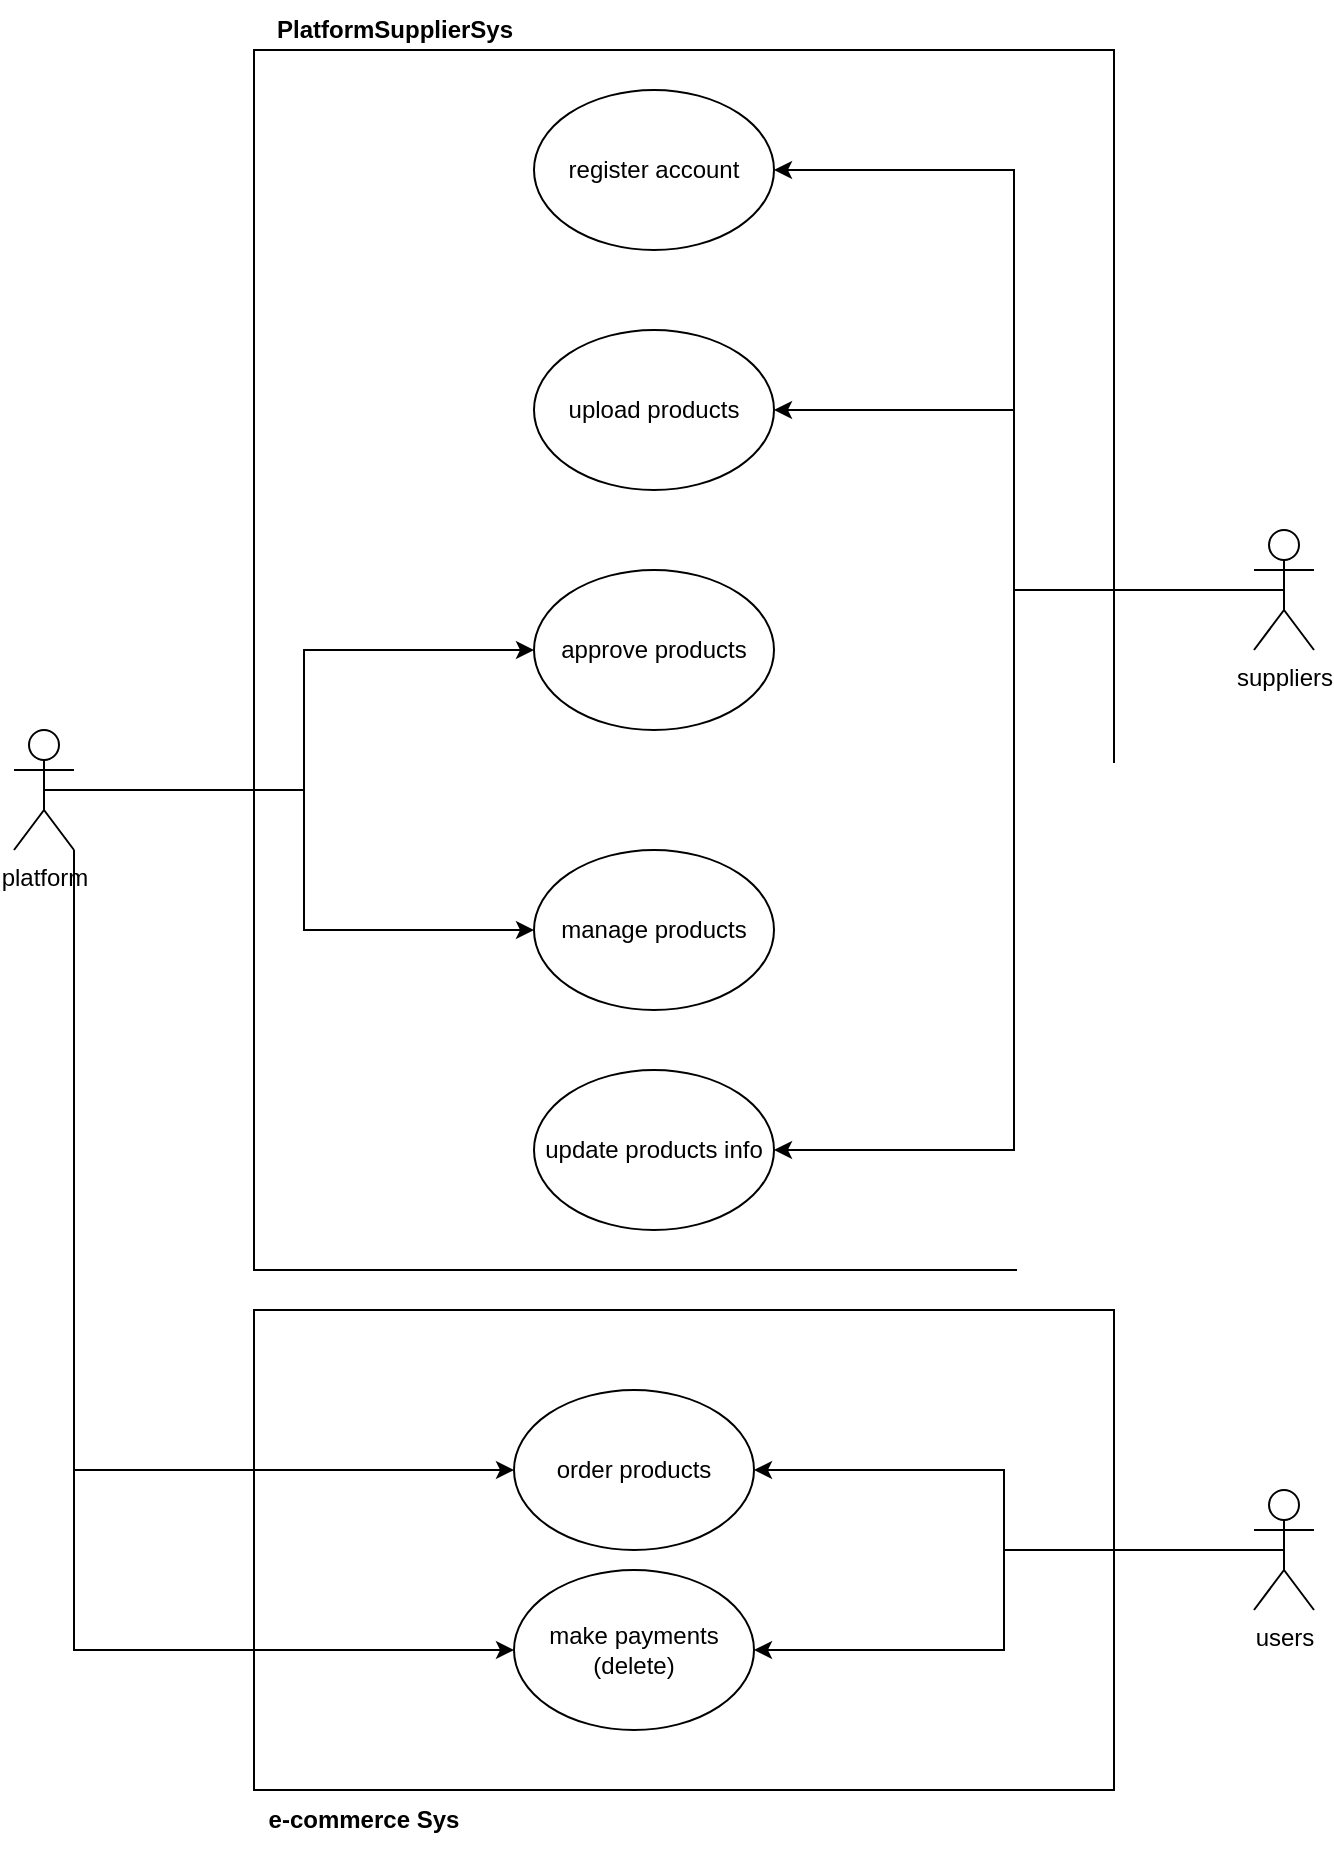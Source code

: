 <mxfile version="20.4.0" type="github" pages="7">
  <diagram id="nJC5CbtD6ITVbMb1Q73q" name="Use Case">
    <mxGraphModel dx="2302" dy="2085" grid="1" gridSize="10" guides="1" tooltips="1" connect="1" arrows="1" fold="1" page="1" pageScale="1" pageWidth="850" pageHeight="1100" math="0" shadow="0">
      <root>
        <mxCell id="0" />
        <mxCell id="1" parent="0" />
        <mxCell id="D7RnyqrD7TSsdvKjuRl5-16" value="" style="rounded=0;whiteSpace=wrap;html=1;" vertex="1" parent="1">
          <mxGeometry x="210" y="550" width="430" height="240" as="geometry" />
        </mxCell>
        <mxCell id="D7RnyqrD7TSsdvKjuRl5-15" value="" style="rounded=0;whiteSpace=wrap;html=1;" vertex="1" parent="1">
          <mxGeometry x="210" y="-80" width="430" height="610" as="geometry" />
        </mxCell>
        <mxCell id="otnVlE3y3-r2m2NQ43wk-14" style="edgeStyle=orthogonalEdgeStyle;rounded=0;orthogonalLoop=1;jettySize=auto;html=1;exitX=0.5;exitY=0.5;exitDx=0;exitDy=0;exitPerimeter=0;entryX=0;entryY=0.5;entryDx=0;entryDy=0;" parent="1" source="otnVlE3y3-r2m2NQ43wk-1" target="otnVlE3y3-r2m2NQ43wk-7" edge="1">
          <mxGeometry relative="1" as="geometry" />
        </mxCell>
        <mxCell id="D7RnyqrD7TSsdvKjuRl5-11" style="edgeStyle=orthogonalEdgeStyle;rounded=0;orthogonalLoop=1;jettySize=auto;html=1;exitX=1;exitY=1;exitDx=0;exitDy=0;exitPerimeter=0;entryX=0;entryY=0.5;entryDx=0;entryDy=0;" edge="1" parent="1" source="otnVlE3y3-r2m2NQ43wk-1" target="D7RnyqrD7TSsdvKjuRl5-4">
          <mxGeometry relative="1" as="geometry" />
        </mxCell>
        <mxCell id="D7RnyqrD7TSsdvKjuRl5-12" style="edgeStyle=orthogonalEdgeStyle;rounded=0;orthogonalLoop=1;jettySize=auto;html=1;exitX=1;exitY=1;exitDx=0;exitDy=0;exitPerimeter=0;entryX=0;entryY=0.5;entryDx=0;entryDy=0;" edge="1" parent="1" source="otnVlE3y3-r2m2NQ43wk-1" target="D7RnyqrD7TSsdvKjuRl5-6">
          <mxGeometry relative="1" as="geometry" />
        </mxCell>
        <mxCell id="9e-IZ0CjGGf-D902P03D-2" style="edgeStyle=orthogonalEdgeStyle;rounded=0;orthogonalLoop=1;jettySize=auto;html=1;exitX=0.5;exitY=0.5;exitDx=0;exitDy=0;exitPerimeter=0;entryX=0;entryY=0.5;entryDx=0;entryDy=0;" edge="1" parent="1" source="otnVlE3y3-r2m2NQ43wk-1" target="9e-IZ0CjGGf-D902P03D-1">
          <mxGeometry relative="1" as="geometry" />
        </mxCell>
        <mxCell id="otnVlE3y3-r2m2NQ43wk-1" value="platform" style="shape=umlActor;verticalLabelPosition=bottom;verticalAlign=top;html=1;" parent="1" vertex="1">
          <mxGeometry x="90" y="260" width="30" height="60" as="geometry" />
        </mxCell>
        <mxCell id="otnVlE3y3-r2m2NQ43wk-11" style="edgeStyle=orthogonalEdgeStyle;rounded=0;orthogonalLoop=1;jettySize=auto;html=1;exitX=0.5;exitY=0.5;exitDx=0;exitDy=0;exitPerimeter=0;entryX=1;entryY=0.5;entryDx=0;entryDy=0;" parent="1" source="otnVlE3y3-r2m2NQ43wk-2" target="otnVlE3y3-r2m2NQ43wk-5" edge="1">
          <mxGeometry relative="1" as="geometry" />
        </mxCell>
        <mxCell id="otnVlE3y3-r2m2NQ43wk-12" style="edgeStyle=orthogonalEdgeStyle;rounded=0;orthogonalLoop=1;jettySize=auto;html=1;exitX=0.5;exitY=0.5;exitDx=0;exitDy=0;exitPerimeter=0;entryX=1;entryY=0.5;entryDx=0;entryDy=0;" parent="1" source="otnVlE3y3-r2m2NQ43wk-2" target="otnVlE3y3-r2m2NQ43wk-6" edge="1">
          <mxGeometry relative="1" as="geometry" />
        </mxCell>
        <mxCell id="otnVlE3y3-r2m2NQ43wk-13" style="edgeStyle=orthogonalEdgeStyle;rounded=0;orthogonalLoop=1;jettySize=auto;html=1;exitX=0.5;exitY=0.5;exitDx=0;exitDy=0;exitPerimeter=0;entryX=1;entryY=0.5;entryDx=0;entryDy=0;" parent="1" source="otnVlE3y3-r2m2NQ43wk-2" target="otnVlE3y3-r2m2NQ43wk-9" edge="1">
          <mxGeometry relative="1" as="geometry" />
        </mxCell>
        <mxCell id="otnVlE3y3-r2m2NQ43wk-2" value="suppliers" style="shape=umlActor;verticalLabelPosition=bottom;verticalAlign=top;html=1;" parent="1" vertex="1">
          <mxGeometry x="710" y="160" width="30" height="60" as="geometry" />
        </mxCell>
        <mxCell id="otnVlE3y3-r2m2NQ43wk-5" value="register account" style="ellipse;whiteSpace=wrap;html=1;" parent="1" vertex="1">
          <mxGeometry x="350" y="-60" width="120" height="80" as="geometry" />
        </mxCell>
        <mxCell id="otnVlE3y3-r2m2NQ43wk-6" value="upload products" style="ellipse;whiteSpace=wrap;html=1;" parent="1" vertex="1">
          <mxGeometry x="350" y="60" width="120" height="80" as="geometry" />
        </mxCell>
        <mxCell id="otnVlE3y3-r2m2NQ43wk-7" value="manage products" style="ellipse;whiteSpace=wrap;html=1;" parent="1" vertex="1">
          <mxGeometry x="350" y="320" width="120" height="80" as="geometry" />
        </mxCell>
        <mxCell id="otnVlE3y3-r2m2NQ43wk-9" value="update products info" style="ellipse;whiteSpace=wrap;html=1;" parent="1" vertex="1">
          <mxGeometry x="350" y="430" width="120" height="80" as="geometry" />
        </mxCell>
        <mxCell id="D7RnyqrD7TSsdvKjuRl5-8" style="edgeStyle=orthogonalEdgeStyle;rounded=0;orthogonalLoop=1;jettySize=auto;html=1;exitX=0.5;exitY=0.5;exitDx=0;exitDy=0;exitPerimeter=0;entryX=1;entryY=0.5;entryDx=0;entryDy=0;" edge="1" parent="1" source="D7RnyqrD7TSsdvKjuRl5-3" target="D7RnyqrD7TSsdvKjuRl5-4">
          <mxGeometry relative="1" as="geometry" />
        </mxCell>
        <mxCell id="D7RnyqrD7TSsdvKjuRl5-9" style="edgeStyle=orthogonalEdgeStyle;rounded=0;orthogonalLoop=1;jettySize=auto;html=1;exitX=0.5;exitY=0.5;exitDx=0;exitDy=0;exitPerimeter=0;entryX=1;entryY=0.5;entryDx=0;entryDy=0;" edge="1" parent="1" source="D7RnyqrD7TSsdvKjuRl5-3" target="D7RnyqrD7TSsdvKjuRl5-6">
          <mxGeometry relative="1" as="geometry" />
        </mxCell>
        <mxCell id="D7RnyqrD7TSsdvKjuRl5-3" value="users" style="shape=umlActor;verticalLabelPosition=bottom;verticalAlign=top;html=1;" vertex="1" parent="1">
          <mxGeometry x="710" y="640" width="30" height="60" as="geometry" />
        </mxCell>
        <mxCell id="D7RnyqrD7TSsdvKjuRl5-4" value="order products" style="ellipse;whiteSpace=wrap;html=1;" vertex="1" parent="1">
          <mxGeometry x="340" y="590" width="120" height="80" as="geometry" />
        </mxCell>
        <mxCell id="D7RnyqrD7TSsdvKjuRl5-6" value="make payments (delete)" style="ellipse;whiteSpace=wrap;html=1;" vertex="1" parent="1">
          <mxGeometry x="340" y="680" width="120" height="80" as="geometry" />
        </mxCell>
        <mxCell id="9e-IZ0CjGGf-D902P03D-1" value="approve products" style="ellipse;whiteSpace=wrap;html=1;" vertex="1" parent="1">
          <mxGeometry x="350" y="180" width="120" height="80" as="geometry" />
        </mxCell>
        <mxCell id="K-6xyPZleu_d55klcX2H-1" value="PlatformSupplierSys" style="text;html=1;align=center;verticalAlign=middle;resizable=0;points=[];autosize=1;strokeColor=none;fillColor=none;fontStyle=1" vertex="1" parent="1">
          <mxGeometry x="210" y="-105" width="140" height="30" as="geometry" />
        </mxCell>
        <mxCell id="K-6xyPZleu_d55klcX2H-4" value="e-commerce Sys" style="text;html=1;strokeColor=none;fillColor=none;align=center;verticalAlign=middle;whiteSpace=wrap;rounded=0;fontStyle=1" vertex="1" parent="1">
          <mxGeometry x="210" y="790" width="110" height="30" as="geometry" />
        </mxCell>
      </root>
    </mxGraphModel>
  </diagram>
  <diagram id="8WiM7awgASSFZqjmYkqC" name="Activity Diagram">
    <mxGraphModel dx="2813" dy="1204" grid="1" gridSize="10" guides="1" tooltips="1" connect="1" arrows="1" fold="1" page="1" pageScale="1" pageWidth="850" pageHeight="1100" math="0" shadow="0">
      <root>
        <mxCell id="0" />
        <mxCell id="1" parent="0" />
        <mxCell id="8fuKoQOsYQC5Oq5qR4_i-2" value="" style="ellipse;html=1;shape=startState;fillColor=#000000;strokeColor=#ff0000;" vertex="1" parent="1">
          <mxGeometry x="225" y="250" width="30" height="30" as="geometry" />
        </mxCell>
        <mxCell id="8fuKoQOsYQC5Oq5qR4_i-3" value="" style="edgeStyle=orthogonalEdgeStyle;html=1;verticalAlign=bottom;endArrow=open;endSize=8;strokeColor=#ff0000;rounded=0;" edge="1" source="8fuKoQOsYQC5Oq5qR4_i-2" parent="1">
          <mxGeometry relative="1" as="geometry">
            <mxPoint x="240" y="340" as="targetPoint" />
          </mxGeometry>
        </mxCell>
        <mxCell id="8fuKoQOsYQC5Oq5qR4_i-9" value="create supplier account" style="rounded=1;whiteSpace=wrap;html=1;arcSize=40;fontColor=#000000;fillColor=#ffffc0;strokeColor=#ff0000;" vertex="1" parent="1">
          <mxGeometry x="180" y="340" width="120" height="40" as="geometry" />
        </mxCell>
        <mxCell id="8fuKoQOsYQC5Oq5qR4_i-10" value="" style="edgeStyle=orthogonalEdgeStyle;html=1;verticalAlign=bottom;endArrow=open;endSize=8;strokeColor=#ff0000;rounded=0;" edge="1" source="8fuKoQOsYQC5Oq5qR4_i-9" parent="1">
          <mxGeometry relative="1" as="geometry">
            <mxPoint x="240" y="440" as="targetPoint" />
          </mxGeometry>
        </mxCell>
        <mxCell id="8fuKoQOsYQC5Oq5qR4_i-11" value="True?" style="rhombus;whiteSpace=wrap;html=1;fillColor=#ffffc0;strokeColor=#ff0000;" vertex="1" parent="1">
          <mxGeometry x="200" y="440" width="80" height="40" as="geometry" />
        </mxCell>
        <mxCell id="8fuKoQOsYQC5Oq5qR4_i-12" value="no" style="edgeStyle=orthogonalEdgeStyle;html=1;align=left;verticalAlign=bottom;endArrow=open;endSize=8;strokeColor=#ff0000;rounded=0;" edge="1" source="8fuKoQOsYQC5Oq5qR4_i-11" parent="1" target="8fuKoQOsYQC5Oq5qR4_i-25">
          <mxGeometry x="-1" relative="1" as="geometry">
            <mxPoint x="380" y="460" as="targetPoint" />
          </mxGeometry>
        </mxCell>
        <mxCell id="8fuKoQOsYQC5Oq5qR4_i-13" value="yes" style="edgeStyle=orthogonalEdgeStyle;html=1;align=left;verticalAlign=top;endArrow=open;endSize=8;strokeColor=#ff0000;rounded=0;" edge="1" source="8fuKoQOsYQC5Oq5qR4_i-11" parent="1">
          <mxGeometry x="-1" relative="1" as="geometry">
            <mxPoint x="240" y="540" as="targetPoint" />
          </mxGeometry>
        </mxCell>
        <mxCell id="8fuKoQOsYQC5Oq5qR4_i-14" value="login" style="rounded=1;whiteSpace=wrap;html=1;arcSize=40;fontColor=#000000;fillColor=#ffffc0;strokeColor=#ff0000;" vertex="1" parent="1">
          <mxGeometry x="180" y="540" width="120" height="40" as="geometry" />
        </mxCell>
        <mxCell id="8fuKoQOsYQC5Oq5qR4_i-15" value="" style="edgeStyle=orthogonalEdgeStyle;html=1;verticalAlign=bottom;endArrow=open;endSize=8;strokeColor=#ff0000;rounded=0;" edge="1" source="8fuKoQOsYQC5Oq5qR4_i-14" parent="1">
          <mxGeometry relative="1" as="geometry">
            <mxPoint x="240" y="640" as="targetPoint" />
          </mxGeometry>
        </mxCell>
        <mxCell id="8fuKoQOsYQC5Oq5qR4_i-17" value="True?" style="rhombus;whiteSpace=wrap;html=1;fillColor=#ffffc0;strokeColor=#ff0000;" vertex="1" parent="1">
          <mxGeometry x="200" y="640" width="80" height="40" as="geometry" />
        </mxCell>
        <mxCell id="8fuKoQOsYQC5Oq5qR4_i-18" value="no" style="edgeStyle=orthogonalEdgeStyle;html=1;align=left;verticalAlign=bottom;endArrow=open;endSize=8;strokeColor=#ff0000;rounded=0;exitX=0;exitY=0.5;exitDx=0;exitDy=0;entryX=0;entryY=0.5;entryDx=0;entryDy=0;" edge="1" source="8fuKoQOsYQC5Oq5qR4_i-17" parent="1" target="8fuKoQOsYQC5Oq5qR4_i-9">
          <mxGeometry x="-1" relative="1" as="geometry">
            <mxPoint x="380" y="660" as="targetPoint" />
            <Array as="points">
              <mxPoint x="110" y="660" />
              <mxPoint x="110" y="360" />
            </Array>
          </mxGeometry>
        </mxCell>
        <mxCell id="8fuKoQOsYQC5Oq5qR4_i-19" value="yes" style="edgeStyle=orthogonalEdgeStyle;html=1;align=left;verticalAlign=top;endArrow=open;endSize=8;strokeColor=#ff0000;rounded=0;" edge="1" source="8fuKoQOsYQC5Oq5qR4_i-17" parent="1">
          <mxGeometry x="-1" relative="1" as="geometry">
            <mxPoint x="240" y="740" as="targetPoint" />
          </mxGeometry>
        </mxCell>
        <mxCell id="8fuKoQOsYQC5Oq5qR4_i-29" style="edgeStyle=orthogonalEdgeStyle;rounded=0;orthogonalLoop=1;jettySize=auto;html=1;exitX=1;exitY=0.5;exitDx=0;exitDy=0;" edge="1" parent="1" source="8fuKoQOsYQC5Oq5qR4_i-20" target="8fuKoQOsYQC5Oq5qR4_i-27">
          <mxGeometry relative="1" as="geometry" />
        </mxCell>
        <mxCell id="8fuKoQOsYQC5Oq5qR4_i-20" value="add products info" style="rounded=1;whiteSpace=wrap;html=1;arcSize=40;fontColor=#000000;fillColor=#ffffc0;strokeColor=#ff0000;" vertex="1" parent="1">
          <mxGeometry x="180" y="740" width="120" height="40" as="geometry" />
        </mxCell>
        <mxCell id="8fuKoQOsYQC5Oq5qR4_i-25" value="" style="ellipse;html=1;shape=endState;fillColor=#000000;strokeColor=#ff0000;" vertex="1" parent="1">
          <mxGeometry x="365" y="445" width="30" height="30" as="geometry" />
        </mxCell>
        <mxCell id="8fuKoQOsYQC5Oq5qR4_i-36" style="edgeStyle=orthogonalEdgeStyle;rounded=0;orthogonalLoop=1;jettySize=auto;html=1;exitX=0.5;exitY=1;exitDx=0;exitDy=0;entryX=0.5;entryY=0;entryDx=0;entryDy=0;" edge="1" parent="1" source="8fuKoQOsYQC5Oq5qR4_i-27" target="8fuKoQOsYQC5Oq5qR4_i-33">
          <mxGeometry relative="1" as="geometry" />
        </mxCell>
        <mxCell id="8fuKoQOsYQC5Oq5qR4_i-27" value="Admin approved selling products" style="rounded=1;whiteSpace=wrap;html=1;arcSize=40;fontColor=#000000;fillColor=#ffffc0;strokeColor=#ff0000;" vertex="1" parent="1">
          <mxGeometry x="570" y="740" width="120" height="40" as="geometry" />
        </mxCell>
        <mxCell id="8fuKoQOsYQC5Oq5qR4_i-30" value="approve and update product details info (Except inventory)" style="rounded=1;whiteSpace=wrap;html=1;arcSize=40;fontColor=#000000;fillColor=#ffffc0;strokeColor=#ff0000;" vertex="1" parent="1">
          <mxGeometry x="570" y="940" width="120" height="40" as="geometry" />
        </mxCell>
        <mxCell id="8fuKoQOsYQC5Oq5qR4_i-31" value="" style="edgeStyle=orthogonalEdgeStyle;html=1;verticalAlign=bottom;endArrow=open;endSize=8;strokeColor=#ff0000;rounded=0;exitX=0;exitY=0.5;exitDx=0;exitDy=0;entryX=1;entryY=0.5;entryDx=0;entryDy=0;" edge="1" source="8fuKoQOsYQC5Oq5qR4_i-30" parent="1" target="8fuKoQOsYQC5Oq5qR4_i-39">
          <mxGeometry relative="1" as="geometry">
            <mxPoint x="630" y="1040" as="targetPoint" />
          </mxGeometry>
        </mxCell>
        <mxCell id="8fuKoQOsYQC5Oq5qR4_i-33" value="Product Selected?" style="rhombus;whiteSpace=wrap;html=1;fillColor=#ffffc0;strokeColor=#ff0000;" vertex="1" parent="1">
          <mxGeometry x="590" y="840" width="80" height="40" as="geometry" />
        </mxCell>
        <mxCell id="8fuKoQOsYQC5Oq5qR4_i-34" value="no" style="edgeStyle=orthogonalEdgeStyle;html=1;align=left;verticalAlign=bottom;endArrow=open;endSize=8;strokeColor=#ff0000;rounded=0;exitX=1;exitY=0.5;exitDx=0;exitDy=0;" edge="1" source="8fuKoQOsYQC5Oq5qR4_i-33" parent="1" target="8fuKoQOsYQC5Oq5qR4_i-38">
          <mxGeometry x="-1" relative="1" as="geometry">
            <mxPoint x="500" y="860" as="targetPoint" />
          </mxGeometry>
        </mxCell>
        <mxCell id="8fuKoQOsYQC5Oq5qR4_i-35" value="yes" style="edgeStyle=orthogonalEdgeStyle;html=1;align=left;verticalAlign=top;endArrow=open;endSize=8;strokeColor=#ff0000;rounded=0;" edge="1" source="8fuKoQOsYQC5Oq5qR4_i-33" parent="1">
          <mxGeometry x="-1" relative="1" as="geometry">
            <mxPoint x="630" y="940" as="targetPoint" />
          </mxGeometry>
        </mxCell>
        <mxCell id="8fuKoQOsYQC5Oq5qR4_i-38" value="" style="ellipse;html=1;shape=endState;fillColor=#000000;strokeColor=#ff0000;" vertex="1" parent="1">
          <mxGeometry x="750" y="845" width="30" height="30" as="geometry" />
        </mxCell>
        <mxCell id="8fuKoQOsYQC5Oq5qR4_i-39" value="update products inventory" style="rounded=1;whiteSpace=wrap;html=1;arcSize=40;fontColor=#000000;fillColor=#ffffc0;strokeColor=#ff0000;" vertex="1" parent="1">
          <mxGeometry x="180" y="940" width="120" height="40" as="geometry" />
        </mxCell>
        <mxCell id="8fuKoQOsYQC5Oq5qR4_i-40" value="" style="edgeStyle=orthogonalEdgeStyle;html=1;verticalAlign=bottom;endArrow=open;endSize=8;strokeColor=#ff0000;rounded=0;entryX=0;entryY=0.5;entryDx=0;entryDy=0;" edge="1" source="8fuKoQOsYQC5Oq5qR4_i-39" parent="1" target="8fuKoQOsYQC5Oq5qR4_i-41">
          <mxGeometry relative="1" as="geometry">
            <mxPoint x="240" y="1050" as="targetPoint" />
            <Array as="points">
              <mxPoint x="240" y="1060" />
            </Array>
          </mxGeometry>
        </mxCell>
        <mxCell id="8fuKoQOsYQC5Oq5qR4_i-50" style="edgeStyle=orthogonalEdgeStyle;rounded=0;orthogonalLoop=1;jettySize=auto;html=1;exitX=1;exitY=0.5;exitDx=0;exitDy=0;entryX=0;entryY=0.5;entryDx=0;entryDy=0;" edge="1" parent="1" source="8fuKoQOsYQC5Oq5qR4_i-41" target="8fuKoQOsYQC5Oq5qR4_i-45">
          <mxGeometry relative="1" as="geometry" />
        </mxCell>
        <mxCell id="8fuKoQOsYQC5Oq5qR4_i-41" value="update product inventory info" style="rounded=1;whiteSpace=wrap;html=1;arcSize=40;fontColor=#000000;fillColor=#ffffc0;strokeColor=#ff0000;" vertex="1" parent="1">
          <mxGeometry x="570" y="1040" width="120" height="40" as="geometry" />
        </mxCell>
        <mxCell id="8fuKoQOsYQC5Oq5qR4_i-42" value="update product inventory" style="rounded=1;whiteSpace=wrap;html=1;arcSize=40;fontColor=#000000;fillColor=#ffffc0;strokeColor=#ff0000;" vertex="1" parent="1">
          <mxGeometry x="570" y="1140" width="120" height="40" as="geometry" />
        </mxCell>
        <mxCell id="8fuKoQOsYQC5Oq5qR4_i-43" value="" style="edgeStyle=orthogonalEdgeStyle;html=1;verticalAlign=bottom;endArrow=open;endSize=8;strokeColor=#ff0000;rounded=0;" edge="1" source="8fuKoQOsYQC5Oq5qR4_i-42" parent="1" target="8fuKoQOsYQC5Oq5qR4_i-62">
          <mxGeometry relative="1" as="geometry">
            <mxPoint x="630" y="1280" as="targetPoint" />
          </mxGeometry>
        </mxCell>
        <mxCell id="8fuKoQOsYQC5Oq5qR4_i-45" value="Ordered Product ?" style="rhombus;whiteSpace=wrap;html=1;fillColor=#ffffc0;strokeColor=#ff0000;" vertex="1" parent="1">
          <mxGeometry x="970" y="1040" width="80" height="40" as="geometry" />
        </mxCell>
        <mxCell id="8fuKoQOsYQC5Oq5qR4_i-47" value="yes" style="edgeStyle=orthogonalEdgeStyle;html=1;align=left;verticalAlign=top;endArrow=open;endSize=8;strokeColor=#ff0000;rounded=0;exitX=0.5;exitY=1;exitDx=0;exitDy=0;" edge="1" source="8fuKoQOsYQC5Oq5qR4_i-45" parent="1">
          <mxGeometry x="-1" relative="1" as="geometry">
            <mxPoint x="1010" y="1120" as="targetPoint" />
          </mxGeometry>
        </mxCell>
        <mxCell id="8fuKoQOsYQC5Oq5qR4_i-53" style="edgeStyle=orthogonalEdgeStyle;rounded=0;orthogonalLoop=1;jettySize=auto;html=1;exitX=1;exitY=0.75;exitDx=0;exitDy=0;entryX=1;entryY=0.5;entryDx=0;entryDy=0;exitPerimeter=0;" edge="1" parent="1" source="8fuKoQOsYQC5Oq5qR4_i-54" target="8fuKoQOsYQC5Oq5qR4_i-42">
          <mxGeometry relative="1" as="geometry">
            <Array as="points">
              <mxPoint x="990" y="1160" />
              <mxPoint x="690" y="1160" />
            </Array>
          </mxGeometry>
        </mxCell>
        <mxCell id="8fuKoQOsYQC5Oq5qR4_i-51" value="Generate Order Financial Statement" style="rounded=1;whiteSpace=wrap;html=1;arcSize=40;fontColor=#000000;fillColor=#ffffc0;strokeColor=#ff0000;" vertex="1" parent="1">
          <mxGeometry x="960" y="1190" width="120" height="40" as="geometry" />
        </mxCell>
        <mxCell id="8fuKoQOsYQC5Oq5qR4_i-52" value="" style="edgeStyle=orthogonalEdgeStyle;html=1;verticalAlign=bottom;endArrow=open;endSize=8;strokeColor=#ff0000;rounded=0;" edge="1" source="8fuKoQOsYQC5Oq5qR4_i-51" parent="1" target="8fuKoQOsYQC5Oq5qR4_i-63">
          <mxGeometry relative="1" as="geometry">
            <mxPoint x="1020" y="1290" as="targetPoint" />
          </mxGeometry>
        </mxCell>
        <mxCell id="8fuKoQOsYQC5Oq5qR4_i-54" value="" style="html=1;points=[];perimeter=orthogonalPerimeter;direction=south;" vertex="1" parent="1">
          <mxGeometry x="970" y="1120" width="80" height="10" as="geometry" />
        </mxCell>
        <mxCell id="8fuKoQOsYQC5Oq5qR4_i-61" value="" style="endArrow=classic;html=1;rounded=0;" edge="1" parent="1" target="8fuKoQOsYQC5Oq5qR4_i-51">
          <mxGeometry width="50" height="50" relative="1" as="geometry">
            <mxPoint x="1020" y="1130" as="sourcePoint" />
            <mxPoint x="970" y="1170" as="targetPoint" />
          </mxGeometry>
        </mxCell>
        <mxCell id="8fuKoQOsYQC5Oq5qR4_i-62" value="" style="ellipse;html=1;shape=endState;fillColor=#000000;strokeColor=#ff0000;" vertex="1" parent="1">
          <mxGeometry x="615" y="1265.0" width="30" height="30" as="geometry" />
        </mxCell>
        <mxCell id="8fuKoQOsYQC5Oq5qR4_i-63" value="" style="ellipse;html=1;shape=endState;fillColor=#000000;strokeColor=#ff0000;" vertex="1" parent="1">
          <mxGeometry x="1005" y="1275.0" width="30" height="30" as="geometry" />
        </mxCell>
        <mxCell id="8fuKoQOsYQC5Oq5qR4_i-68" value="Supplier" style="swimlane;" vertex="1" parent="1">
          <mxGeometry x="60" y="200" width="390" height="1140" as="geometry" />
        </mxCell>
        <mxCell id="8fuKoQOsYQC5Oq5qR4_i-69" value="Platform" style="swimlane;" vertex="1" parent="1">
          <mxGeometry x="450" y="200" width="390" height="1140" as="geometry" />
        </mxCell>
        <mxCell id="8fuKoQOsYQC5Oq5qR4_i-70" value="User" style="swimlane;" vertex="1" parent="1">
          <mxGeometry x="840" y="200" width="390" height="1140" as="geometry" />
        </mxCell>
      </root>
    </mxGraphModel>
  </diagram>
  <diagram id="tJTL4Pm6WWZNUWAz3Xqw" name="State Diagram">
    <mxGraphModel dx="1489" dy="638" grid="1" gridSize="10" guides="1" tooltips="1" connect="1" arrows="1" fold="1" page="1" pageScale="1" pageWidth="850" pageHeight="1100" math="0" shadow="0">
      <root>
        <mxCell id="0" />
        <mxCell id="1" parent="0" />
        <mxCell id="KLiT7YvcpH8t8QayQ7co-14" style="edgeStyle=orthogonalEdgeStyle;rounded=0;orthogonalLoop=1;jettySize=auto;html=1;exitX=1;exitY=0.5;exitDx=0;exitDy=0;entryX=0;entryY=0.5;entryDx=0;entryDy=0;" edge="1" parent="1" source="KLiT7YvcpH8t8QayQ7co-10" target="KLiT7YvcpH8t8QayQ7co-13">
          <mxGeometry relative="1" as="geometry" />
        </mxCell>
        <mxCell id="KLiT7YvcpH8t8QayQ7co-10" value="Product added (without approved &amp;amp; inventory)" style="rounded=1;whiteSpace=wrap;html=1;" vertex="1" parent="1">
          <mxGeometry x="440" y="335" width="120" height="60" as="geometry" />
        </mxCell>
        <mxCell id="KLiT7YvcpH8t8QayQ7co-18" style="edgeStyle=orthogonalEdgeStyle;rounded=0;orthogonalLoop=1;jettySize=auto;html=1;exitX=1;exitY=0.5;exitDx=0;exitDy=0;entryX=0;entryY=0.5;entryDx=0;entryDy=0;" edge="1" parent="1" source="KLiT7YvcpH8t8QayQ7co-13" target="KLiT7YvcpH8t8QayQ7co-17">
          <mxGeometry relative="1" as="geometry" />
        </mxCell>
        <mxCell id="KLiT7YvcpH8t8QayQ7co-13" value="Product approved and set the price" style="rounded=1;whiteSpace=wrap;html=1;" vertex="1" parent="1">
          <mxGeometry x="670" y="335" width="120" height="60" as="geometry" />
        </mxCell>
        <mxCell id="KLiT7YvcpH8t8QayQ7co-15" value="Approved Product &lt;br&gt;and Set its price" style="text;html=1;align=center;verticalAlign=middle;resizable=0;points=[];autosize=1;strokeColor=none;fillColor=none;" vertex="1" parent="1">
          <mxGeometry x="550" y="330" width="120" height="40" as="geometry" />
        </mxCell>
        <mxCell id="KLiT7YvcpH8t8QayQ7co-23" style="edgeStyle=orthogonalEdgeStyle;rounded=0;orthogonalLoop=1;jettySize=auto;html=1;exitX=1;exitY=0.5;exitDx=0;exitDy=0;entryX=0;entryY=0.5;entryDx=0;entryDy=0;" edge="1" parent="1" source="KLiT7YvcpH8t8QayQ7co-17" target="KLiT7YvcpH8t8QayQ7co-22">
          <mxGeometry relative="1" as="geometry" />
        </mxCell>
        <mxCell id="GapQZmKAdbS41_lFe_mX-2" style="edgeStyle=orthogonalEdgeStyle;rounded=0;orthogonalLoop=1;jettySize=auto;html=1;exitX=1;exitY=0.5;exitDx=0;exitDy=0;entryX=0;entryY=0.5;entryDx=0;entryDy=0;" edge="1" parent="1" source="KLiT7YvcpH8t8QayQ7co-17" target="GapQZmKAdbS41_lFe_mX-1">
          <mxGeometry relative="1" as="geometry" />
        </mxCell>
        <mxCell id="KLiT7YvcpH8t8QayQ7co-17" value="Products inventory change" style="rounded=1;whiteSpace=wrap;html=1;" vertex="1" parent="1">
          <mxGeometry x="890" y="335" width="120" height="60" as="geometry" />
        </mxCell>
        <mxCell id="KLiT7YvcpH8t8QayQ7co-19" value="Add Inventory" style="text;html=1;align=center;verticalAlign=middle;resizable=0;points=[];autosize=1;strokeColor=none;fillColor=none;" vertex="1" parent="1">
          <mxGeometry x="790" y="340" width="100" height="30" as="geometry" />
        </mxCell>
        <mxCell id="KLiT7YvcpH8t8QayQ7co-22" value="Inventory change" style="rounded=1;whiteSpace=wrap;html=1;" vertex="1" parent="1">
          <mxGeometry x="1160" y="290" width="120" height="60" as="geometry" />
        </mxCell>
        <mxCell id="KLiT7YvcpH8t8QayQ7co-25" value="Producted&lt;br&gt;&amp;nbsp;Ordered" style="text;html=1;align=center;verticalAlign=middle;resizable=0;points=[];autosize=1;strokeColor=none;fillColor=none;" vertex="1" parent="1">
          <mxGeometry x="1010" y="345" width="80" height="40" as="geometry" />
        </mxCell>
        <mxCell id="E2d0xsJDR1vviesGD5co-3" style="edgeStyle=none;rounded=0;orthogonalLoop=1;jettySize=auto;html=1;exitX=1;exitY=0.5;exitDx=0;exitDy=0;entryX=0;entryY=0.5;entryDx=0;entryDy=0;" edge="1" parent="1" source="E2d0xsJDR1vviesGD5co-2" target="KLiT7YvcpH8t8QayQ7co-10">
          <mxGeometry relative="1" as="geometry" />
        </mxCell>
        <mxCell id="E2d0xsJDR1vviesGD5co-2" value="Supplier Account Created" style="rounded=1;whiteSpace=wrap;html=1;" vertex="1" parent="1">
          <mxGeometry x="240" y="335" width="120" height="60" as="geometry" />
        </mxCell>
        <mxCell id="E2d0xsJDR1vviesGD5co-5" value="Submit Products" style="text;html=1;strokeColor=none;fillColor=none;align=center;verticalAlign=middle;whiteSpace=wrap;rounded=0;" vertex="1" parent="1">
          <mxGeometry x="370" y="335" width="60" height="30" as="geometry" />
        </mxCell>
        <mxCell id="E2d0xsJDR1vviesGD5co-6" value="Create Suppliers Account" style="text;html=1;strokeColor=none;fillColor=none;align=center;verticalAlign=middle;whiteSpace=wrap;rounded=0;" vertex="1" parent="1">
          <mxGeometry x="130" y="335" width="110" height="30" as="geometry" />
        </mxCell>
        <mxCell id="E2d0xsJDR1vviesGD5co-7" value="" style="ellipse;html=1;shape=startState;fillColor=#000000;strokeColor=#ff0000;" vertex="1" parent="1">
          <mxGeometry x="100" y="350" width="30" height="30" as="geometry" />
        </mxCell>
        <mxCell id="E2d0xsJDR1vviesGD5co-8" value="" style="edgeStyle=orthogonalEdgeStyle;html=1;verticalAlign=bottom;endArrow=open;endSize=8;strokeColor=#ff0000;rounded=0;entryX=0;entryY=0.5;entryDx=0;entryDy=0;" edge="1" source="E2d0xsJDR1vviesGD5co-7" parent="1" target="E2d0xsJDR1vviesGD5co-2">
          <mxGeometry relative="1" as="geometry">
            <mxPoint x="230" y="365" as="targetPoint" />
          </mxGeometry>
        </mxCell>
        <mxCell id="GapQZmKAdbS41_lFe_mX-1" value="Generate order" style="rounded=1;whiteSpace=wrap;html=1;" vertex="1" parent="1">
          <mxGeometry x="1160" y="390" width="120" height="60" as="geometry" />
        </mxCell>
      </root>
    </mxGraphModel>
  </diagram>
  <diagram id="ZQGA7ipY6BzPH2nBvvBg" name="Sequence Diagram">
    <mxGraphModel dx="1407" dy="602" grid="1" gridSize="10" guides="1" tooltips="1" connect="1" arrows="1" fold="1" page="1" pageScale="1" pageWidth="850" pageHeight="1100" math="0" shadow="0">
      <root>
        <mxCell id="0" />
        <mxCell id="1" parent="0" />
        <mxCell id="Bt_NXFMtj_O8qIiYBkgm-3" value="System" style="html=1;" vertex="1" parent="1">
          <mxGeometry x="520" y="90" width="110" height="50" as="geometry" />
        </mxCell>
        <mxCell id="Bt_NXFMtj_O8qIiYBkgm-6" value="" style="shape=umlLifeline;participant=umlActor;perimeter=lifelinePerimeter;whiteSpace=wrap;html=1;container=1;collapsible=0;recursiveResize=0;verticalAlign=top;spacingTop=36;outlineConnect=0;" vertex="1" parent="1">
          <mxGeometry x="130" y="90" width="20" height="930" as="geometry" />
        </mxCell>
        <mxCell id="Ul8v0UfivBPth89PFnOR-13" value="" style="html=1;points=[];perimeter=orthogonalPerimeter;" vertex="1" parent="Bt_NXFMtj_O8qIiYBkgm-6">
          <mxGeometry x="5" y="80" width="10" height="30" as="geometry" />
        </mxCell>
        <mxCell id="Ul8v0UfivBPth89PFnOR-20" value="" style="html=1;points=[];perimeter=orthogonalPerimeter;" vertex="1" parent="Bt_NXFMtj_O8qIiYBkgm-6">
          <mxGeometry x="5" y="210" width="10" height="50" as="geometry" />
        </mxCell>
        <mxCell id="UilYgUZKtVuJQKvuDIJA-15" value="" style="html=1;points=[];perimeter=orthogonalPerimeter;" vertex="1" parent="Bt_NXFMtj_O8qIiYBkgm-6">
          <mxGeometry x="5" y="825" width="10" height="60" as="geometry" />
        </mxCell>
        <mxCell id="UilYgUZKtVuJQKvuDIJA-18" value="" style="html=1;points=[];perimeter=orthogonalPerimeter;" vertex="1" parent="Bt_NXFMtj_O8qIiYBkgm-6">
          <mxGeometry x="5" y="595" width="10" height="80" as="geometry" />
        </mxCell>
        <mxCell id="9oeMuTIhfgIXe6caLcxy-9" value="" style="html=1;points=[];perimeter=orthogonalPerimeter;" vertex="1" parent="Bt_NXFMtj_O8qIiYBkgm-6">
          <mxGeometry x="5" y="420" width="10" height="120" as="geometry" />
        </mxCell>
        <mxCell id="Bt_NXFMtj_O8qIiYBkgm-7" value="Supplier" style="text;html=1;align=center;verticalAlign=middle;resizable=0;points=[];autosize=1;strokeColor=none;fillColor=none;" vertex="1" parent="1">
          <mxGeometry x="105" y="125" width="70" height="30" as="geometry" />
        </mxCell>
        <mxCell id="oMuf4dUYnpR0nw3m816d-2" value="Admin" style="shape=umlLifeline;participant=umlActor;perimeter=lifelinePerimeter;whiteSpace=wrap;html=1;container=1;collapsible=0;recursiveResize=0;verticalAlign=top;spacingTop=36;outlineConnect=0;" vertex="1" parent="1">
          <mxGeometry x="340" y="90" width="20" height="930" as="geometry" />
        </mxCell>
        <mxCell id="Ul8v0UfivBPth89PFnOR-25" value="" style="html=1;points=[];perimeter=orthogonalPerimeter;" vertex="1" parent="oMuf4dUYnpR0nw3m816d-2">
          <mxGeometry y="340" width="10" height="50" as="geometry" />
        </mxCell>
        <mxCell id="9oeMuTIhfgIXe6caLcxy-6" value="" style="html=1;points=[];perimeter=orthogonalPerimeter;" vertex="1" parent="oMuf4dUYnpR0nw3m816d-2">
          <mxGeometry y="425" width="10" height="65" as="geometry" />
        </mxCell>
        <mxCell id="HDWDoqCt1mp4E6cCGt5W-1" value="User" style="shape=umlLifeline;participant=umlActor;perimeter=lifelinePerimeter;whiteSpace=wrap;html=1;container=1;collapsible=0;recursiveResize=0;verticalAlign=top;spacingTop=36;outlineConnect=0;" vertex="1" parent="1">
          <mxGeometry x="780" y="90" width="20" height="920" as="geometry" />
        </mxCell>
        <mxCell id="UilYgUZKtVuJQKvuDIJA-5" value="" style="html=1;points=[];perimeter=orthogonalPerimeter;" vertex="1" parent="HDWDoqCt1mp4E6cCGt5W-1">
          <mxGeometry x="5" y="695" width="10" height="80" as="geometry" />
        </mxCell>
        <mxCell id="HDWDoqCt1mp4E6cCGt5W-4" value="" style="endArrow=none;dashed=1;html=1;rounded=0;exitX=0.5;exitY=1;exitDx=0;exitDy=0;startArrow=none;" edge="1" parent="1" source="UilYgUZKtVuJQKvuDIJA-20">
          <mxGeometry width="50" height="50" relative="1" as="geometry">
            <mxPoint x="520" y="235" as="sourcePoint" />
            <mxPoint x="575" y="1010" as="targetPoint" />
          </mxGeometry>
        </mxCell>
        <mxCell id="Ul8v0UfivBPth89PFnOR-11" value="&lt;span style=&quot;font-size: 12px; background-color: rgb(248, 249, 250);&quot;&gt;createSuppliersAccount()&lt;/span&gt;" style="html=1;verticalAlign=bottom;endArrow=block;entryX=0;entryY=0;rounded=0;" edge="1" target="Ul8v0UfivBPth89PFnOR-10" parent="1">
          <mxGeometry x="0.169" relative="1" as="geometry">
            <mxPoint x="500" y="170" as="sourcePoint" />
            <Array as="points">
              <mxPoint x="140" y="170" />
            </Array>
            <mxPoint x="1" as="offset" />
          </mxGeometry>
        </mxCell>
        <mxCell id="Ul8v0UfivBPth89PFnOR-18" value="uploadProductInfo()" style="html=1;verticalAlign=bottom;endArrow=block;entryX=0;entryY=0;rounded=0;" edge="1" target="Ul8v0UfivBPth89PFnOR-17" parent="1" source="Bt_NXFMtj_O8qIiYBkgm-6">
          <mxGeometry x="-0.347" relative="1" as="geometry">
            <mxPoint x="500" y="300" as="sourcePoint" />
            <mxPoint as="offset" />
          </mxGeometry>
        </mxCell>
        <mxCell id="Ul8v0UfivBPth89PFnOR-19" value="getSuppliersProducts()" style="html=1;verticalAlign=bottom;endArrow=open;dashed=1;endSize=8;exitX=-0.04;exitY=0.29;rounded=0;exitDx=0;exitDy=0;exitPerimeter=0;" edge="1" parent="1">
          <mxGeometry x="0.486" y="4" relative="1" as="geometry">
            <mxPoint x="139.324" y="345.4" as="targetPoint" />
            <mxPoint x="569.6" y="345.4" as="sourcePoint" />
            <mxPoint as="offset" />
          </mxGeometry>
        </mxCell>
        <mxCell id="Ul8v0UfivBPth89PFnOR-26" value="approvedProduct()" style="html=1;verticalAlign=bottom;endArrow=block;rounded=0;exitX=1.065;exitY=0.042;exitDx=0;exitDy=0;exitPerimeter=0;" edge="1" parent="1">
          <mxGeometry relative="1" as="geometry">
            <mxPoint x="350.65" y="431.1" as="sourcePoint" />
            <mxPoint x="570" y="431" as="targetPoint" />
          </mxGeometry>
        </mxCell>
        <mxCell id="Ul8v0UfivBPth89PFnOR-27" value="getproductDetails()" style="html=1;verticalAlign=bottom;endArrow=open;dashed=1;endSize=8;rounded=0;exitX=-0.04;exitY=0.755;exitDx=0;exitDy=0;exitPerimeter=0;" edge="1" parent="1">
          <mxGeometry x="-0.305" relative="1" as="geometry">
            <mxPoint x="140" y="743" as="targetPoint" />
            <mxPoint x="569.6" y="743.3" as="sourcePoint" />
            <mxPoint as="offset" />
          </mxGeometry>
        </mxCell>
        <mxCell id="Ul8v0UfivBPth89PFnOR-28" value="updateProductInventory()" style="html=1;verticalAlign=bottom;endArrow=block;rounded=0;exitX=1.07;exitY=0.573;exitDx=0;exitDy=0;exitPerimeter=0;" edge="1" parent="1">
          <mxGeometry x="-0.603" width="80" relative="1" as="geometry">
            <mxPoint x="145.7" y="696.39" as="sourcePoint" />
            <mxPoint x="570" y="696.39" as="targetPoint" />
            <mxPoint as="offset" />
          </mxGeometry>
        </mxCell>
        <mxCell id="UilYgUZKtVuJQKvuDIJA-6" value="orderProduct()" style="html=1;verticalAlign=bottom;endArrow=block;rounded=0;exitX=-0.111;exitY=0.036;exitDx=0;exitDy=0;exitPerimeter=0;entryX=0.894;entryY=0.018;entryDx=0;entryDy=0;entryPerimeter=0;" edge="1" parent="1" source="UilYgUZKtVuJQKvuDIJA-5" target="UilYgUZKtVuJQKvuDIJA-20">
          <mxGeometry width="80" relative="1" as="geometry">
            <mxPoint x="480" y="835" as="sourcePoint" />
            <mxPoint x="580" y="795" as="targetPoint" />
          </mxGeometry>
        </mxCell>
        <mxCell id="UilYgUZKtVuJQKvuDIJA-7" value="getOrderStatement()" style="html=1;verticalAlign=bottom;endArrow=open;dashed=1;endSize=8;rounded=0;exitX=1.174;exitY=0.79;exitDx=0;exitDy=0;exitPerimeter=0;" edge="1" parent="1">
          <mxGeometry relative="1" as="geometry">
            <mxPoint x="581.74" y="858.1" as="sourcePoint" />
            <mxPoint x="789.5" y="858.1" as="targetPoint" />
          </mxGeometry>
        </mxCell>
        <mxCell id="UilYgUZKtVuJQKvuDIJA-12" value="" style="html=1;points=[];perimeter=orthogonalPerimeter;" vertex="1" parent="1">
          <mxGeometry x="570" y="935" width="10" height="40" as="geometry" />
        </mxCell>
        <mxCell id="UilYgUZKtVuJQKvuDIJA-13" value="updateProductInventory()" style="edgeStyle=orthogonalEdgeStyle;html=1;align=left;spacingLeft=2;endArrow=block;rounded=0;entryX=1;entryY=0;" edge="1" target="UilYgUZKtVuJQKvuDIJA-12" parent="1">
          <mxGeometry relative="1" as="geometry">
            <mxPoint x="575" y="915" as="sourcePoint" />
            <Array as="points">
              <mxPoint x="605" y="915" />
            </Array>
          </mxGeometry>
        </mxCell>
        <mxCell id="UilYgUZKtVuJQKvuDIJA-16" value="updateProductInventory()" style="html=1;verticalAlign=bottom;endArrow=block;rounded=0;exitX=0.147;exitY=0.289;exitDx=0;exitDy=0;exitPerimeter=0;" edge="1" parent="1" source="UilYgUZKtVuJQKvuDIJA-12">
          <mxGeometry x="-0.618" y="-1" relative="1" as="geometry">
            <mxPoint x="205" y="965" as="sourcePoint" />
            <mxPoint x="139.324" y="946.56" as="targetPoint" />
            <mxPoint as="offset" />
          </mxGeometry>
        </mxCell>
        <mxCell id="UilYgUZKtVuJQKvuDIJA-19" value="getupdateProductApprovedStatus()" style="html=1;verticalAlign=bottom;endArrow=open;dashed=1;endSize=8;rounded=0;" edge="1" parent="1" target="oMuf4dUYnpR0nw3m816d-2">
          <mxGeometry relative="1" as="geometry">
            <mxPoint x="570" y="474.41" as="sourcePoint" />
            <mxPoint x="490" y="474.41" as="targetPoint" />
          </mxGeometry>
        </mxCell>
        <mxCell id="UilYgUZKtVuJQKvuDIJA-20" value="" style="html=1;points=[];perimeter=orthogonalPerimeter;" vertex="1" parent="1">
          <mxGeometry x="570" y="785" width="10" height="80" as="geometry" />
        </mxCell>
        <mxCell id="UilYgUZKtVuJQKvuDIJA-21" value="" style="endArrow=none;dashed=1;html=1;rounded=0;exitX=0.5;exitY=1;exitDx=0;exitDy=0;startArrow=none;" edge="1" parent="1" source="CDWe_2sLPeu8C7Xxd80G-2" target="UilYgUZKtVuJQKvuDIJA-20">
          <mxGeometry width="50" height="50" relative="1" as="geometry">
            <mxPoint x="575" y="140" as="sourcePoint" />
            <mxPoint x="575" y="850" as="targetPoint" />
          </mxGeometry>
        </mxCell>
        <mxCell id="UilYgUZKtVuJQKvuDIJA-22" value="" style="html=1;points=[];perimeter=orthogonalPerimeter;" vertex="1" parent="1">
          <mxGeometry x="570" y="683" width="10" height="80" as="geometry" />
        </mxCell>
        <mxCell id="9oeMuTIhfgIXe6caLcxy-7" value="setRecommendProductPrice()" style="html=1;verticalAlign=bottom;endArrow=block;entryX=0;entryY=0;rounded=0;exitX=0.901;exitY=0.035;exitDx=0;exitDy=0;exitPerimeter=0;" edge="1" target="9oeMuTIhfgIXe6caLcxy-6" parent="1" source="9oeMuTIhfgIXe6caLcxy-9">
          <mxGeometry relative="1" as="geometry">
            <mxPoint x="140" y="515" as="sourcePoint" />
          </mxGeometry>
        </mxCell>
        <mxCell id="9oeMuTIhfgIXe6caLcxy-10" value="" style="html=1;points=[];perimeter=orthogonalPerimeter;" vertex="1" parent="1">
          <mxGeometry x="569" y="550" width="10" height="80" as="geometry" />
        </mxCell>
        <mxCell id="9oeMuTIhfgIXe6caLcxy-13" value="setProductPrice()" style="html=1;verticalAlign=bottom;endArrow=block;rounded=0;exitX=0.925;exitY=0.77;exitDx=0;exitDy=0;exitPerimeter=0;" edge="1" parent="1" source="9oeMuTIhfgIXe6caLcxy-6" target="9oeMuTIhfgIXe6caLcxy-10">
          <mxGeometry width="80" relative="1" as="geometry">
            <mxPoint x="480" y="540" as="sourcePoint" />
            <mxPoint x="560" y="540" as="targetPoint" />
          </mxGeometry>
        </mxCell>
        <mxCell id="CDWe_2sLPeu8C7Xxd80G-1" value="getProductDetails()" style="html=1;verticalAlign=bottom;endArrow=open;dashed=1;endSize=8;rounded=0;entryX=0.879;entryY=0.91;entryDx=0;entryDy=0;entryPerimeter=0;" edge="1" parent="1" target="9oeMuTIhfgIXe6caLcxy-9">
          <mxGeometry x="0.671" relative="1" as="geometry">
            <mxPoint x="569" y="620" as="sourcePoint" />
            <mxPoint x="150" y="620" as="targetPoint" />
            <mxPoint as="offset" />
          </mxGeometry>
        </mxCell>
        <mxCell id="CDWe_2sLPeu8C7Xxd80G-2" value="" style="html=1;points=[];perimeter=orthogonalPerimeter;" vertex="1" parent="1">
          <mxGeometry x="570" y="430" width="10" height="50" as="geometry" />
        </mxCell>
        <mxCell id="CDWe_2sLPeu8C7Xxd80G-3" value="" style="endArrow=none;dashed=1;html=1;rounded=0;exitX=0.5;exitY=1;exitDx=0;exitDy=0;" edge="1" parent="1" source="Bt_NXFMtj_O8qIiYBkgm-3" target="CDWe_2sLPeu8C7Xxd80G-2">
          <mxGeometry width="50" height="50" relative="1" as="geometry">
            <mxPoint x="575" y="140" as="sourcePoint" />
            <mxPoint x="575" y="785" as="targetPoint" />
          </mxGeometry>
        </mxCell>
        <mxCell id="Ul8v0UfivBPth89PFnOR-17" value="" style="html=1;points=[];perimeter=orthogonalPerimeter;" vertex="1" parent="1">
          <mxGeometry x="570" y="300" width="10" height="50" as="geometry" />
        </mxCell>
        <mxCell id="Ul8v0UfivBPth89PFnOR-10" value="" style="html=1;points=[];perimeter=orthogonalPerimeter;" vertex="1" parent="1">
          <mxGeometry x="570" y="170" width="10" height="30" as="geometry" />
        </mxCell>
      </root>
    </mxGraphModel>
  </diagram>
  <diagram id="P1b5qxuJzcyS95LTZDDw" name="Page-5">
    <mxGraphModel dx="1489" dy="638" grid="1" gridSize="10" guides="1" tooltips="1" connect="1" arrows="1" fold="1" page="1" pageScale="1" pageWidth="850" pageHeight="1100" math="0" shadow="0">
      <root>
        <mxCell id="0" />
        <mxCell id="1" parent="0" />
        <mxCell id="E1XMglbXOzfBxyPzcob--1" value="System" style="html=1;" vertex="1" parent="1">
          <mxGeometry x="520" y="90" width="110" height="50" as="geometry" />
        </mxCell>
        <mxCell id="E1XMglbXOzfBxyPzcob--2" value="" style="shape=umlLifeline;participant=umlActor;perimeter=lifelinePerimeter;whiteSpace=wrap;html=1;container=1;collapsible=0;recursiveResize=0;verticalAlign=top;spacingTop=36;outlineConnect=0;" vertex="1" parent="1">
          <mxGeometry x="130" y="90" width="20" height="740" as="geometry" />
        </mxCell>
        <mxCell id="E1XMglbXOzfBxyPzcob--3" value="" style="html=1;points=[];perimeter=orthogonalPerimeter;" vertex="1" parent="E1XMglbXOzfBxyPzcob--2">
          <mxGeometry x="5" y="80" width="10" height="80" as="geometry" />
        </mxCell>
        <mxCell id="E1XMglbXOzfBxyPzcob--4" value="" style="html=1;points=[];perimeter=orthogonalPerimeter;" vertex="1" parent="E1XMglbXOzfBxyPzcob--2">
          <mxGeometry x="5" y="210" width="10" height="290" as="geometry" />
        </mxCell>
        <mxCell id="E1XMglbXOzfBxyPzcob--5" value="Supplier" style="text;html=1;align=center;verticalAlign=middle;resizable=0;points=[];autosize=1;strokeColor=none;fillColor=none;" vertex="1" parent="1">
          <mxGeometry x="105" y="125" width="70" height="30" as="geometry" />
        </mxCell>
        <mxCell id="E1XMglbXOzfBxyPzcob--6" value="Admin" style="shape=umlLifeline;participant=umlActor;perimeter=lifelinePerimeter;whiteSpace=wrap;html=1;container=1;collapsible=0;recursiveResize=0;verticalAlign=top;spacingTop=36;outlineConnect=0;" vertex="1" parent="1">
          <mxGeometry x="340" y="90" width="20" height="740" as="geometry" />
        </mxCell>
        <mxCell id="E1XMglbXOzfBxyPzcob--7" value="" style="html=1;points=[];perimeter=orthogonalPerimeter;" vertex="1" parent="E1XMglbXOzfBxyPzcob--6">
          <mxGeometry y="340" width="10" height="50" as="geometry" />
        </mxCell>
        <mxCell id="E1XMglbXOzfBxyPzcob--8" value="User" style="shape=umlLifeline;participant=umlActor;perimeter=lifelinePerimeter;whiteSpace=wrap;html=1;container=1;collapsible=0;recursiveResize=0;verticalAlign=top;spacingTop=36;outlineConnect=0;" vertex="1" parent="1">
          <mxGeometry x="780" y="90" width="20" height="740" as="geometry" />
        </mxCell>
        <mxCell id="E1XMglbXOzfBxyPzcob--9" value="" style="endArrow=none;dashed=1;html=1;rounded=0;exitX=0.5;exitY=1;exitDx=0;exitDy=0;" edge="1" parent="1" source="E1XMglbXOzfBxyPzcob--1">
          <mxGeometry width="50" height="50" relative="1" as="geometry">
            <mxPoint x="520" y="110" as="sourcePoint" />
            <mxPoint x="575" y="830" as="targetPoint" />
          </mxGeometry>
        </mxCell>
        <mxCell id="E1XMglbXOzfBxyPzcob--10" value="" style="html=1;points=[];perimeter=orthogonalPerimeter;" vertex="1" parent="1">
          <mxGeometry x="570" y="170" width="10" height="80" as="geometry" />
        </mxCell>
        <mxCell id="E1XMglbXOzfBxyPzcob--11" value="&lt;span style=&quot;font-size: 12px; background-color: rgb(248, 249, 250);&quot;&gt;createSuppliersAccount()&lt;/span&gt;" style="html=1;verticalAlign=bottom;endArrow=block;entryX=0;entryY=0;rounded=0;" edge="1" parent="1" target="E1XMglbXOzfBxyPzcob--10">
          <mxGeometry x="0.169" relative="1" as="geometry">
            <mxPoint x="500" y="170" as="sourcePoint" />
            <Array as="points">
              <mxPoint x="140" y="170" />
            </Array>
            <mxPoint x="1" as="offset" />
          </mxGeometry>
        </mxCell>
        <mxCell id="E1XMglbXOzfBxyPzcob--12" value="return" style="html=1;verticalAlign=bottom;endArrow=open;dashed=1;endSize=8;exitX=0;exitY=0.95;rounded=0;" edge="1" parent="1" source="E1XMglbXOzfBxyPzcob--10" target="E1XMglbXOzfBxyPzcob--3">
          <mxGeometry x="0.506" y="4" relative="1" as="geometry">
            <mxPoint x="500" y="246" as="targetPoint" />
            <mxPoint as="offset" />
          </mxGeometry>
        </mxCell>
        <mxCell id="E1XMglbXOzfBxyPzcob--13" value="" style="html=1;points=[];perimeter=orthogonalPerimeter;" vertex="1" parent="1">
          <mxGeometry x="570" y="300" width="10" height="460" as="geometry" />
        </mxCell>
        <mxCell id="E1XMglbXOzfBxyPzcob--14" value="uploadProductInfo()" style="html=1;verticalAlign=bottom;endArrow=block;entryX=0;entryY=0;rounded=0;" edge="1" parent="1" source="E1XMglbXOzfBxyPzcob--2" target="E1XMglbXOzfBxyPzcob--13">
          <mxGeometry x="-0.347" relative="1" as="geometry">
            <mxPoint x="500" y="300" as="sourcePoint" />
            <mxPoint as="offset" />
          </mxGeometry>
        </mxCell>
        <mxCell id="E1XMglbXOzfBxyPzcob--15" value="return" style="html=1;verticalAlign=bottom;endArrow=open;dashed=1;endSize=8;exitX=-0.04;exitY=0.29;rounded=0;exitDx=0;exitDy=0;exitPerimeter=0;" edge="1" parent="1">
          <mxGeometry x="0.486" y="4" relative="1" as="geometry">
            <mxPoint x="139.324" y="345.4" as="targetPoint" />
            <mxPoint x="569.6" y="345.4" as="sourcePoint" />
            <mxPoint as="offset" />
          </mxGeometry>
        </mxCell>
        <mxCell id="E1XMglbXOzfBxyPzcob--16" value="approvedProduct()" style="html=1;verticalAlign=bottom;endArrow=block;rounded=0;exitX=1.065;exitY=0.042;exitDx=0;exitDy=0;exitPerimeter=0;" edge="1" parent="1" target="E1XMglbXOzfBxyPzcob--13">
          <mxGeometry relative="1" as="geometry">
            <mxPoint x="350.65" y="431.1" as="sourcePoint" />
            <mxPoint x="569.6" y="526.24" as="targetPoint" />
          </mxGeometry>
        </mxCell>
        <mxCell id="E1XMglbXOzfBxyPzcob--17" value="productApproved()" style="html=1;verticalAlign=bottom;endArrow=open;dashed=1;endSize=8;rounded=0;exitX=-0.04;exitY=0.755;exitDx=0;exitDy=0;exitPerimeter=0;" edge="1" parent="1">
          <mxGeometry x="-0.305" relative="1" as="geometry">
            <mxPoint x="139.324" y="558.3" as="targetPoint" />
            <mxPoint x="569.6" y="558.3" as="sourcePoint" />
            <mxPoint as="offset" />
          </mxGeometry>
        </mxCell>
        <mxCell id="E1XMglbXOzfBxyPzcob--18" value="updateProductInventory()" style="html=1;verticalAlign=bottom;endArrow=block;rounded=0;exitX=1.07;exitY=0.573;exitDx=0;exitDy=0;exitPerimeter=0;" edge="1" parent="1">
          <mxGeometry x="-0.603" width="80" relative="1" as="geometry">
            <mxPoint x="145.7" y="511.39" as="sourcePoint" />
            <mxPoint x="570" y="511.39" as="targetPoint" />
            <mxPoint as="offset" />
          </mxGeometry>
        </mxCell>
      </root>
    </mxGraphModel>
  </diagram>
  <diagram id="5qH_mtgrQNXZ7PWCdm7T" name="Interface Design">
    <mxGraphModel dx="1266" dy="542" grid="1" gridSize="10" guides="1" tooltips="1" connect="1" arrows="1" fold="1" page="1" pageScale="1" pageWidth="850" pageHeight="1100" math="0" shadow="0">
      <root>
        <mxCell id="0" />
        <mxCell id="1" parent="0" />
      </root>
    </mxGraphModel>
  </diagram>
  <diagram id="lFOZzV9FQnRW6w8adgHl" name="Database Design">
    <mxGraphModel dx="1266" dy="542" grid="1" gridSize="10" guides="1" tooltips="1" connect="1" arrows="1" fold="1" page="1" pageScale="1" pageWidth="850" pageHeight="1100" math="0" shadow="0">
      <root>
        <mxCell id="0" />
        <mxCell id="1" parent="0" />
      </root>
    </mxGraphModel>
  </diagram>
</mxfile>
